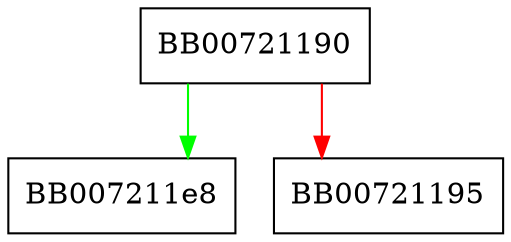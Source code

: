 digraph readbuffer_free {
  node [shape="box"];
  graph [splines=ortho];
  BB00721190 -> BB007211e8 [color="green"];
  BB00721190 -> BB00721195 [color="red"];
}